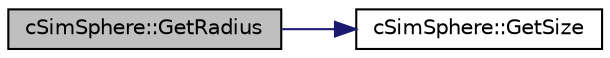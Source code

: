digraph "cSimSphere::GetRadius"
{
 // LATEX_PDF_SIZE
  edge [fontname="Helvetica",fontsize="10",labelfontname="Helvetica",labelfontsize="10"];
  node [fontname="Helvetica",fontsize="10",shape=record];
  rankdir="LR";
  Node1 [label="cSimSphere::GetRadius",height=0.2,width=0.4,color="black", fillcolor="grey75", style="filled", fontcolor="black",tooltip=" "];
  Node1 -> Node2 [color="midnightblue",fontsize="10",style="solid",fontname="Helvetica"];
  Node2 [label="cSimSphere::GetSize",height=0.2,width=0.4,color="black", fillcolor="white", style="filled",URL="$classc_sim_sphere.html#a26633b92623880842fccb33c530dea0b",tooltip=" "];
}
